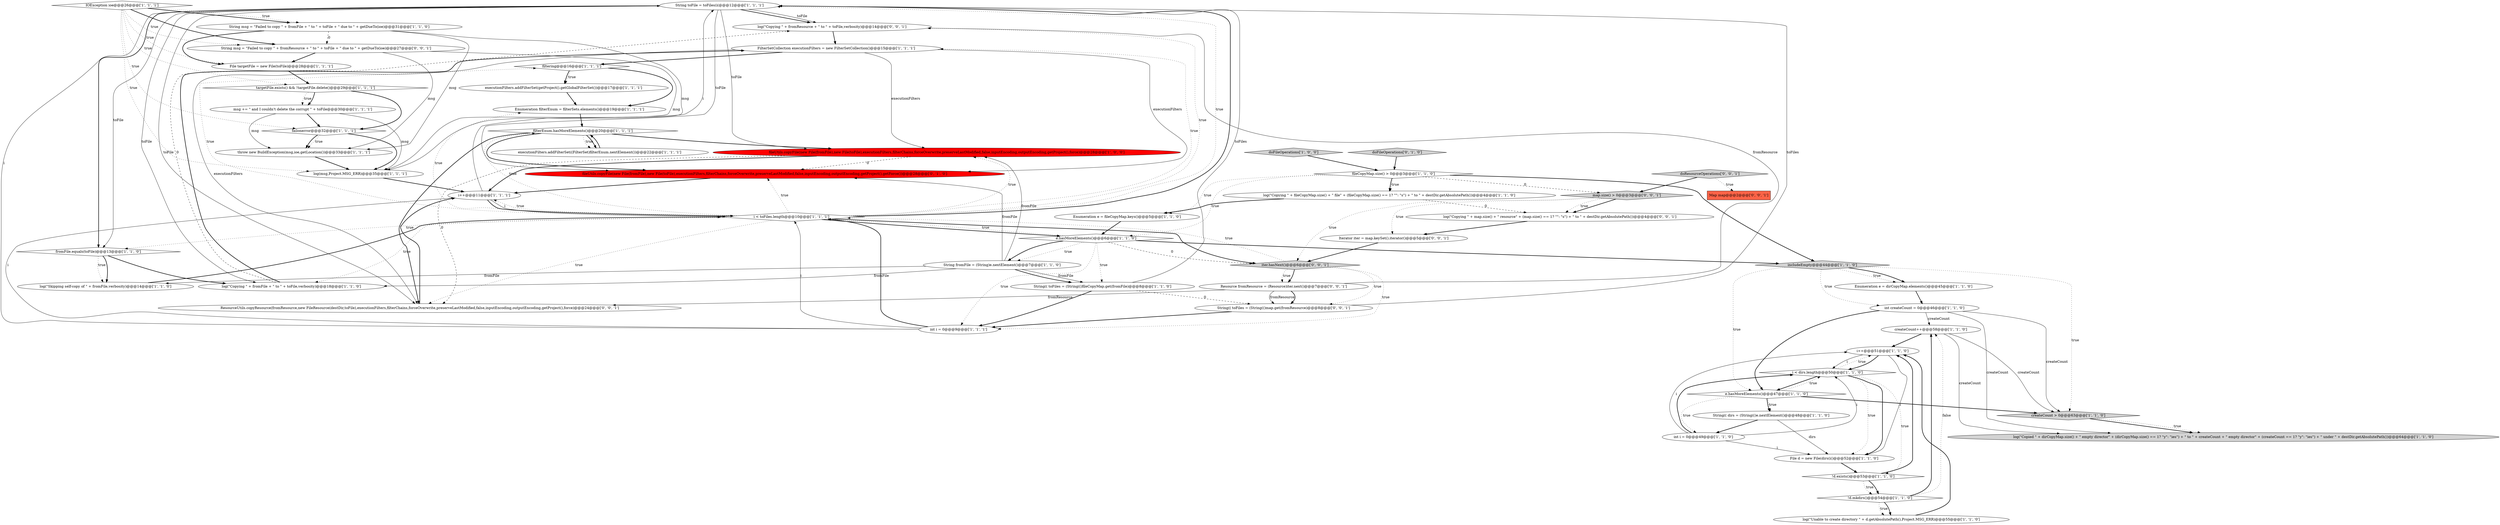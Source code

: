 digraph {
28 [style = filled, label = "String toFile = toFiles(i(@@@12@@@['1', '1', '1']", fillcolor = white, shape = ellipse image = "AAA0AAABBB1BBB"];
30 [style = filled, label = "Enumeration e = fileCopyMap.keys()@@@5@@@['1', '1', '0']", fillcolor = white, shape = ellipse image = "AAA0AAABBB1BBB"];
34 [style = filled, label = "Enumeration filterEnum = filterSets.elements()@@@19@@@['1', '1', '1']", fillcolor = white, shape = ellipse image = "AAA0AAABBB1BBB"];
51 [style = filled, label = "log(\"Copying \" + fromResource + \" to \" + toFile,verbosity)@@@14@@@['0', '0', '1']", fillcolor = white, shape = ellipse image = "AAA0AAABBB3BBB"];
11 [style = filled, label = "filterEnum.hasMoreElements()@@@20@@@['1', '1', '1']", fillcolor = white, shape = diamond image = "AAA0AAABBB1BBB"];
23 [style = filled, label = "String fromFile = (String)e.nextElement()@@@7@@@['1', '1', '0']", fillcolor = white, shape = ellipse image = "AAA0AAABBB1BBB"];
24 [style = filled, label = "Enumeration e = dirCopyMap.elements()@@@45@@@['1', '1', '0']", fillcolor = white, shape = ellipse image = "AAA0AAABBB1BBB"];
39 [style = filled, label = "doFileOperations['1', '0', '0']", fillcolor = lightgray, shape = diamond image = "AAA0AAABBB1BBB"];
21 [style = filled, label = "log(\"Copying \" + fromFile + \" to \" + toFile,verbosity)@@@18@@@['1', '1', '0']", fillcolor = white, shape = ellipse image = "AAA0AAABBB1BBB"];
32 [style = filled, label = "i++@@@51@@@['1', '1', '0']", fillcolor = white, shape = ellipse image = "AAA0AAABBB1BBB"];
7 [style = filled, label = "i < dirs.length@@@50@@@['1', '1', '0']", fillcolor = white, shape = diamond image = "AAA0AAABBB1BBB"];
25 [style = filled, label = "log(\"Unable to create directory \" + d.getAbsolutePath(),Project.MSG_ERR)@@@55@@@['1', '1', '0']", fillcolor = white, shape = ellipse image = "AAA0AAABBB1BBB"];
49 [style = filled, label = "map.size() > 0@@@3@@@['0', '0', '1']", fillcolor = lightgray, shape = diamond image = "AAA0AAABBB3BBB"];
2 [style = filled, label = "targetFile.exists() && !targetFile.delete()@@@29@@@['1', '1', '1']", fillcolor = white, shape = diamond image = "AAA0AAABBB1BBB"];
36 [style = filled, label = "e.hasMoreElements()@@@6@@@['1', '1', '0']", fillcolor = white, shape = diamond image = "AAA0AAABBB1BBB"];
55 [style = filled, label = "Map map@@@2@@@['0', '0', '1']", fillcolor = tomato, shape = box image = "AAA0AAABBB3BBB"];
3 [style = filled, label = "log(\"Copying \" + fileCopyMap.size() + \" file\" + (fileCopyMap.size() == 1? \"\": \"s\") + \" to \" + destDir.getAbsolutePath())@@@4@@@['1', '1', '0']", fillcolor = white, shape = ellipse image = "AAA0AAABBB1BBB"];
45 [style = filled, label = "doFileOperations['0', '1', '0']", fillcolor = lightgray, shape = diamond image = "AAA0AAABBB2BBB"];
43 [style = filled, label = "String(( toFiles = (String(()fileCopyMap.get(fromFile)@@@8@@@['1', '1', '0']", fillcolor = white, shape = ellipse image = "AAA0AAABBB1BBB"];
14 [style = filled, label = "filtering@@@16@@@['1', '1', '1']", fillcolor = white, shape = diamond image = "AAA0AAABBB1BBB"];
46 [style = filled, label = "String msg = \"Failed to copy \" + fromResource + \" to \" + toFile + \" due to \" + getDueTo(ioe)@@@27@@@['0', '0', '1']", fillcolor = white, shape = ellipse image = "AAA0AAABBB3BBB"];
5 [style = filled, label = "String msg = \"Failed to copy \" + fromFile + \" to \" + toFile + \" due to \" + getDueTo(ioe)@@@31@@@['1', '1', '0']", fillcolor = white, shape = ellipse image = "AAA0AAABBB1BBB"];
16 [style = filled, label = "fromFile.equals(toFile)@@@13@@@['1', '1', '0']", fillcolor = white, shape = diamond image = "AAA0AAABBB1BBB"];
31 [style = filled, label = "createCount > 0@@@63@@@['1', '1', '0']", fillcolor = lightgray, shape = diamond image = "AAA0AAABBB1BBB"];
18 [style = filled, label = "File targetFile = new File(toFile)@@@28@@@['1', '1', '1']", fillcolor = white, shape = ellipse image = "AAA0AAABBB1BBB"];
8 [style = filled, label = "int i = 0@@@9@@@['1', '1', '1']", fillcolor = white, shape = ellipse image = "AAA0AAABBB1BBB"];
50 [style = filled, label = "String(( toFiles = (String(()map.get(fromResource)@@@8@@@['0', '0', '1']", fillcolor = white, shape = ellipse image = "AAA0AAABBB3BBB"];
20 [style = filled, label = "!d.exists()@@@53@@@['1', '1', '0']", fillcolor = white, shape = diamond image = "AAA0AAABBB1BBB"];
9 [style = filled, label = "createCount++@@@58@@@['1', '1', '0']", fillcolor = white, shape = ellipse image = "AAA0AAABBB1BBB"];
22 [style = filled, label = "IOException ioe@@@26@@@['1', '1', '1']", fillcolor = white, shape = diamond image = "AAA0AAABBB1BBB"];
15 [style = filled, label = "fileUtils.copyFile(new File(fromFile),new File(toFile),executionFilters,filterChains,forceOverwrite,preserveLastModified,false,inputEncoding,outputEncoding,getProject(),force)@@@28@@@['1', '0', '0']", fillcolor = red, shape = ellipse image = "AAA1AAABBB1BBB"];
47 [style = filled, label = "Iterator iter = map.keySet().iterator()@@@5@@@['0', '0', '1']", fillcolor = white, shape = ellipse image = "AAA0AAABBB3BBB"];
53 [style = filled, label = "doResourceOperations['0', '0', '1']", fillcolor = lightgray, shape = diamond image = "AAA0AAABBB3BBB"];
44 [style = filled, label = "fileUtils.copyFile(new File(fromFile),new File(toFile),executionFilters,filterChains,forceOverwrite,preserveLastModified,false,inputEncoding,outputEncoding,getProject(),getForce())@@@28@@@['0', '1', '0']", fillcolor = red, shape = ellipse image = "AAA1AAABBB2BBB"];
12 [style = filled, label = "msg += \" and I couldn't delete the corrupt \" + toFile@@@30@@@['1', '1', '1']", fillcolor = white, shape = ellipse image = "AAA0AAABBB1BBB"];
41 [style = filled, label = "i++@@@11@@@['1', '1', '1']", fillcolor = white, shape = ellipse image = "AAA0AAABBB1BBB"];
37 [style = filled, label = "FilterSetCollection executionFilters = new FilterSetCollection()@@@15@@@['1', '1', '1']", fillcolor = white, shape = ellipse image = "AAA0AAABBB1BBB"];
13 [style = filled, label = "i < toFiles.length@@@10@@@['1', '1', '1']", fillcolor = white, shape = diamond image = "AAA0AAABBB1BBB"];
38 [style = filled, label = "log(msg,Project.MSG_ERR)@@@35@@@['1', '1', '1']", fillcolor = white, shape = ellipse image = "AAA0AAABBB1BBB"];
17 [style = filled, label = "log(\"Skipping self-copy of \" + fromFile,verbosity)@@@14@@@['1', '1', '0']", fillcolor = white, shape = ellipse image = "AAA0AAABBB1BBB"];
48 [style = filled, label = "log(\"Copying \" + map.size() + \" resource\" + (map.size() == 1? \"\": \"s\") + \" to \" + destDir.getAbsolutePath())@@@4@@@['0', '0', '1']", fillcolor = white, shape = ellipse image = "AAA0AAABBB3BBB"];
56 [style = filled, label = "iter.hasNext()@@@6@@@['0', '0', '1']", fillcolor = lightgray, shape = diamond image = "AAA0AAABBB3BBB"];
6 [style = filled, label = "throw new BuildException(msg,ioe,getLocation())@@@33@@@['1', '1', '1']", fillcolor = white, shape = ellipse image = "AAA0AAABBB1BBB"];
19 [style = filled, label = "int createCount = 0@@@46@@@['1', '1', '0']", fillcolor = white, shape = ellipse image = "AAA0AAABBB1BBB"];
42 [style = filled, label = "fileCopyMap.size() > 0@@@3@@@['1', '1', '0']", fillcolor = white, shape = diamond image = "AAA0AAABBB1BBB"];
1 [style = filled, label = "executionFilters.addFilterSet(getProject().getGlobalFilterSet())@@@17@@@['1', '1', '1']", fillcolor = white, shape = ellipse image = "AAA0AAABBB1BBB"];
27 [style = filled, label = "includeEmpty@@@44@@@['1', '1', '0']", fillcolor = lightgray, shape = diamond image = "AAA0AAABBB1BBB"];
33 [style = filled, label = "int i = 0@@@49@@@['1', '1', '0']", fillcolor = white, shape = ellipse image = "AAA0AAABBB1BBB"];
0 [style = filled, label = "failonerror@@@32@@@['1', '1', '1']", fillcolor = white, shape = diamond image = "AAA0AAABBB1BBB"];
52 [style = filled, label = "Resource fromResource = (Resource)iter.next()@@@7@@@['0', '0', '1']", fillcolor = white, shape = ellipse image = "AAA0AAABBB3BBB"];
4 [style = filled, label = "String(( dirs = (String(()e.nextElement()@@@48@@@['1', '1', '0']", fillcolor = white, shape = ellipse image = "AAA0AAABBB1BBB"];
54 [style = filled, label = "ResourceUtils.copyResource(fromResource,new FileResource(destDir,toFile),executionFilters,filterChains,forceOverwrite,preserveLastModified,false,inputEncoding,outputEncoding,getProject(),force)@@@24@@@['0', '0', '1']", fillcolor = white, shape = ellipse image = "AAA0AAABBB3BBB"];
40 [style = filled, label = "File d = new File(dirs(i()@@@52@@@['1', '1', '0']", fillcolor = white, shape = ellipse image = "AAA0AAABBB1BBB"];
26 [style = filled, label = "executionFilters.addFilterSet((FilterSet)filterEnum.nextElement())@@@22@@@['1', '1', '1']", fillcolor = white, shape = ellipse image = "AAA0AAABBB1BBB"];
29 [style = filled, label = "e.hasMoreElements()@@@47@@@['1', '1', '0']", fillcolor = white, shape = diamond image = "AAA0AAABBB1BBB"];
10 [style = filled, label = "!d.mkdirs()@@@54@@@['1', '1', '0']", fillcolor = white, shape = diamond image = "AAA0AAABBB1BBB"];
35 [style = filled, label = "log(\"Copied \" + dirCopyMap.size() + \" empty director\" + (dirCopyMap.size() == 1? \"y\": \"ies\") + \" to \" + createCount + \" empty director\" + (createCount == 1? \"y\": \"ies\") + \" under \" + destDir.getAbsolutePath())@@@64@@@['1', '1', '0']", fillcolor = lightgray, shape = ellipse image = "AAA0AAABBB1BBB"];
12->38 [style = solid, label="msg"];
36->8 [style = dotted, label="true"];
56->8 [style = dotted, label="true"];
56->52 [style = bold, label=""];
13->28 [style = dotted, label="true"];
12->6 [style = solid, label="msg"];
13->51 [style = dotted, label="true"];
13->41 [style = dotted, label="true"];
16->17 [style = dotted, label="true"];
15->54 [style = dashed, label="0"];
49->48 [style = bold, label=""];
9->31 [style = solid, label="createCount"];
30->36 [style = bold, label=""];
38->41 [style = bold, label=""];
28->21 [style = solid, label="toFile"];
40->20 [style = bold, label=""];
0->6 [style = dotted, label="true"];
27->19 [style = dotted, label="true"];
28->54 [style = solid, label="toFile"];
26->11 [style = bold, label=""];
53->55 [style = dotted, label="true"];
28->44 [style = solid, label="toFile"];
31->35 [style = bold, label=""];
46->6 [style = solid, label="msg"];
22->38 [style = dotted, label="true"];
5->46 [style = dashed, label="0"];
13->21 [style = dotted, label="true"];
9->35 [style = solid, label="createCount"];
13->36 [style = bold, label=""];
43->8 [style = bold, label=""];
15->41 [style = bold, label=""];
42->3 [style = bold, label=""];
45->42 [style = bold, label=""];
13->37 [style = dotted, label="true"];
13->15 [style = dotted, label="true"];
3->30 [style = bold, label=""];
36->13 [style = dotted, label="true"];
8->28 [style = solid, label="i"];
41->13 [style = bold, label=""];
49->48 [style = dotted, label="true"];
13->44 [style = dotted, label="true"];
7->29 [style = bold, label=""];
33->7 [style = bold, label=""];
42->3 [style = dotted, label="true"];
22->46 [style = dotted, label="true"];
22->46 [style = bold, label=""];
24->19 [style = bold, label=""];
23->44 [style = solid, label="fromFile"];
52->50 [style = solid, label="fromResource"];
22->0 [style = dotted, label="true"];
11->44 [style = bold, label=""];
7->40 [style = dotted, label="true"];
9->32 [style = bold, label=""];
41->13 [style = solid, label="i"];
42->36 [style = dotted, label="true"];
33->32 [style = solid, label="i"];
28->15 [style = solid, label="toFile"];
37->15 [style = solid, label="executionFilters"];
19->31 [style = solid, label="createCount"];
32->7 [style = bold, label=""];
33->40 [style = solid, label="i"];
27->24 [style = dotted, label="true"];
16->17 [style = bold, label=""];
54->41 [style = bold, label=""];
37->54 [style = solid, label="executionFilters"];
22->5 [style = bold, label=""];
11->26 [style = dotted, label="true"];
0->38 [style = bold, label=""];
23->43 [style = solid, label="fromFile"];
6->38 [style = bold, label=""];
49->47 [style = dotted, label="true"];
10->25 [style = dotted, label="true"];
21->37 [style = bold, label=""];
33->7 [style = solid, label="i"];
56->52 [style = dotted, label="true"];
27->29 [style = dotted, label="true"];
10->25 [style = bold, label=""];
46->38 [style = solid, label="msg"];
20->10 [style = dotted, label="true"];
44->41 [style = bold, label=""];
2->12 [style = dotted, label="true"];
10->9 [style = dotted, label="false"];
42->30 [style = dotted, label="true"];
14->1 [style = dotted, label="true"];
13->28 [style = bold, label=""];
39->42 [style = bold, label=""];
7->32 [style = dotted, label="true"];
11->26 [style = bold, label=""];
13->34 [style = dotted, label="true"];
42->49 [style = dashed, label="0"];
3->48 [style = dashed, label="0"];
13->16 [style = dotted, label="true"];
29->4 [style = dotted, label="true"];
22->18 [style = dotted, label="true"];
56->50 [style = dotted, label="true"];
47->56 [style = bold, label=""];
31->35 [style = dotted, label="true"];
19->29 [style = bold, label=""];
19->9 [style = solid, label="createCount"];
32->40 [style = solid, label="i"];
23->43 [style = bold, label=""];
29->7 [style = dotted, label="true"];
50->28 [style = solid, label="toFiles"];
5->18 [style = bold, label=""];
4->33 [style = bold, label=""];
46->18 [style = bold, label=""];
56->13 [style = dotted, label="true"];
22->5 [style = dotted, label="true"];
43->50 [style = dashed, label="0"];
49->56 [style = dotted, label="true"];
1->34 [style = bold, label=""];
2->0 [style = bold, label=""];
51->37 [style = bold, label=""];
52->54 [style = solid, label="fromResource"];
27->31 [style = dotted, label="true"];
13->11 [style = dotted, label="true"];
42->27 [style = bold, label=""];
52->50 [style = bold, label=""];
27->24 [style = bold, label=""];
17->13 [style = bold, label=""];
10->9 [style = bold, label=""];
13->14 [style = dotted, label="true"];
36->23 [style = dotted, label="true"];
23->15 [style = solid, label="fromFile"];
41->28 [style = solid, label="i"];
37->44 [style = solid, label="executionFilters"];
7->40 [style = bold, label=""];
11->54 [style = bold, label=""];
8->13 [style = bold, label=""];
29->4 [style = bold, label=""];
23->21 [style = solid, label="fromFile"];
0->6 [style = bold, label=""];
5->6 [style = solid, label="msg"];
4->40 [style = solid, label="dirs"];
32->7 [style = solid, label="i"];
29->31 [style = bold, label=""];
25->32 [style = bold, label=""];
20->32 [style = bold, label=""];
14->34 [style = bold, label=""];
15->44 [style = dashed, label="0"];
18->2 [style = bold, label=""];
28->51 [style = bold, label=""];
28->16 [style = bold, label=""];
12->0 [style = bold, label=""];
34->11 [style = bold, label=""];
8->41 [style = solid, label="i"];
14->1 [style = bold, label=""];
11->15 [style = bold, label=""];
2->12 [style = bold, label=""];
22->2 [style = dotted, label="true"];
7->20 [style = dotted, label="true"];
20->10 [style = bold, label=""];
8->13 [style = solid, label="i"];
53->49 [style = bold, label=""];
37->14 [style = bold, label=""];
13->56 [style = bold, label=""];
5->38 [style = solid, label="msg"];
19->35 [style = solid, label="createCount"];
36->43 [style = dotted, label="true"];
36->23 [style = bold, label=""];
36->27 [style = bold, label=""];
28->16 [style = solid, label="toFile"];
36->56 [style = dashed, label="0"];
52->51 [style = solid, label="fromResource"];
48->47 [style = bold, label=""];
16->21 [style = bold, label=""];
28->51 [style = solid, label="toFile"];
43->28 [style = solid, label="toFiles"];
23->17 [style = solid, label="fromFile"];
50->8 [style = bold, label=""];
21->51 [style = dashed, label="0"];
29->33 [style = dotted, label="true"];
13->54 [style = dotted, label="true"];
}
